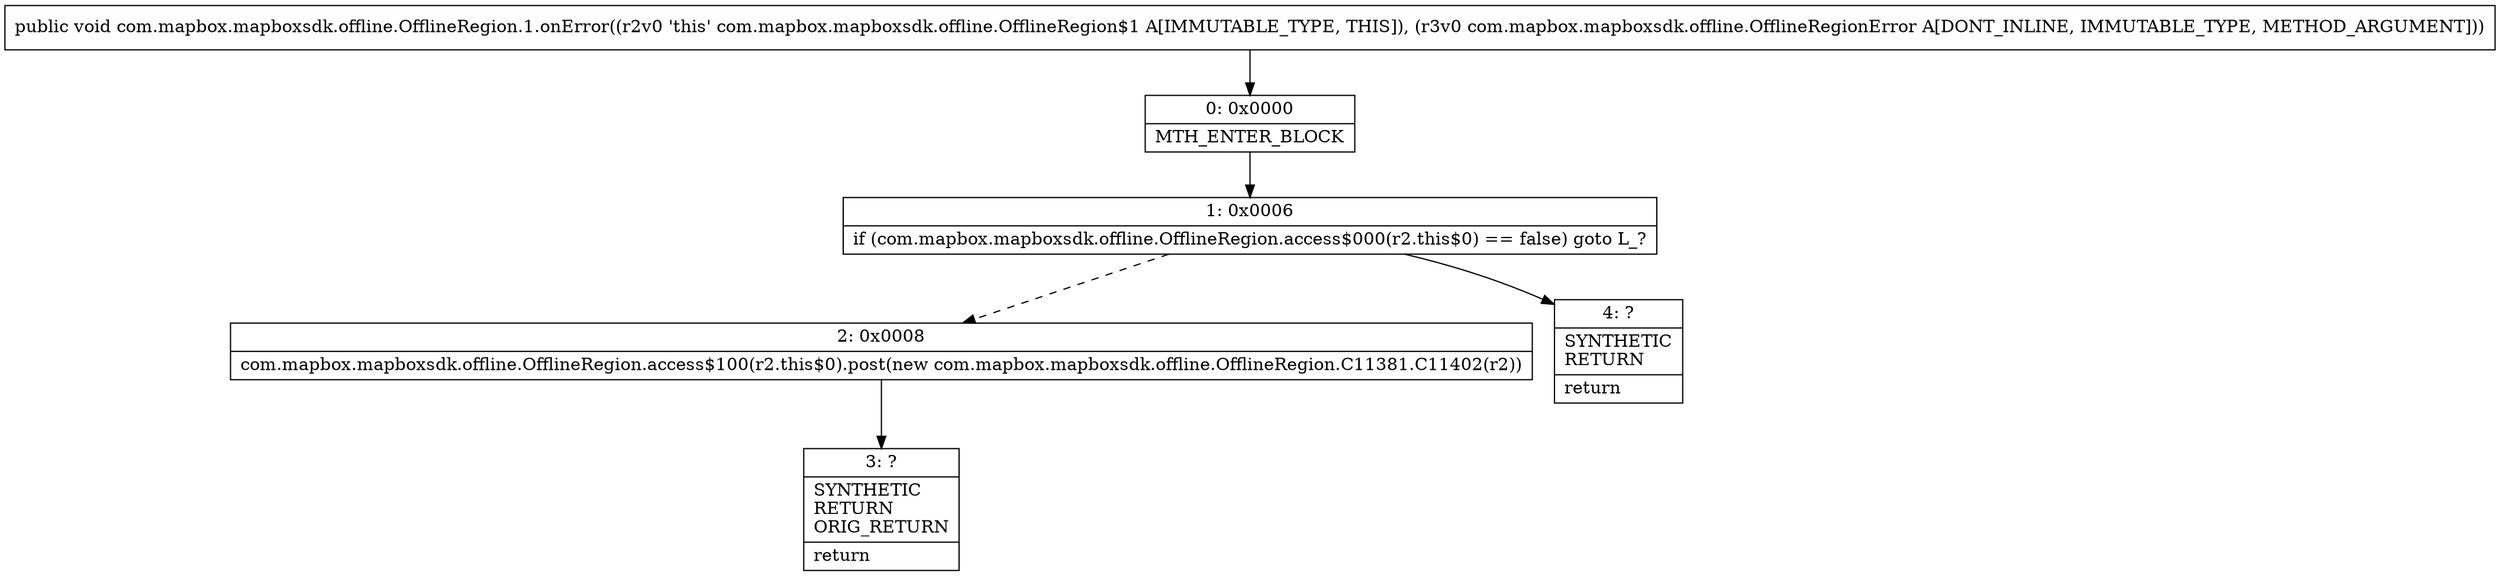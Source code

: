 digraph "CFG forcom.mapbox.mapboxsdk.offline.OfflineRegion.1.onError(Lcom\/mapbox\/mapboxsdk\/offline\/OfflineRegionError;)V" {
Node_0 [shape=record,label="{0\:\ 0x0000|MTH_ENTER_BLOCK\l}"];
Node_1 [shape=record,label="{1\:\ 0x0006|if (com.mapbox.mapboxsdk.offline.OfflineRegion.access$000(r2.this$0) == false) goto L_?\l}"];
Node_2 [shape=record,label="{2\:\ 0x0008|com.mapbox.mapboxsdk.offline.OfflineRegion.access$100(r2.this$0).post(new com.mapbox.mapboxsdk.offline.OfflineRegion.C11381.C11402(r2))\l}"];
Node_3 [shape=record,label="{3\:\ ?|SYNTHETIC\lRETURN\lORIG_RETURN\l|return\l}"];
Node_4 [shape=record,label="{4\:\ ?|SYNTHETIC\lRETURN\l|return\l}"];
MethodNode[shape=record,label="{public void com.mapbox.mapboxsdk.offline.OfflineRegion.1.onError((r2v0 'this' com.mapbox.mapboxsdk.offline.OfflineRegion$1 A[IMMUTABLE_TYPE, THIS]), (r3v0 com.mapbox.mapboxsdk.offline.OfflineRegionError A[DONT_INLINE, IMMUTABLE_TYPE, METHOD_ARGUMENT])) }"];
MethodNode -> Node_0;
Node_0 -> Node_1;
Node_1 -> Node_2[style=dashed];
Node_1 -> Node_4;
Node_2 -> Node_3;
}

